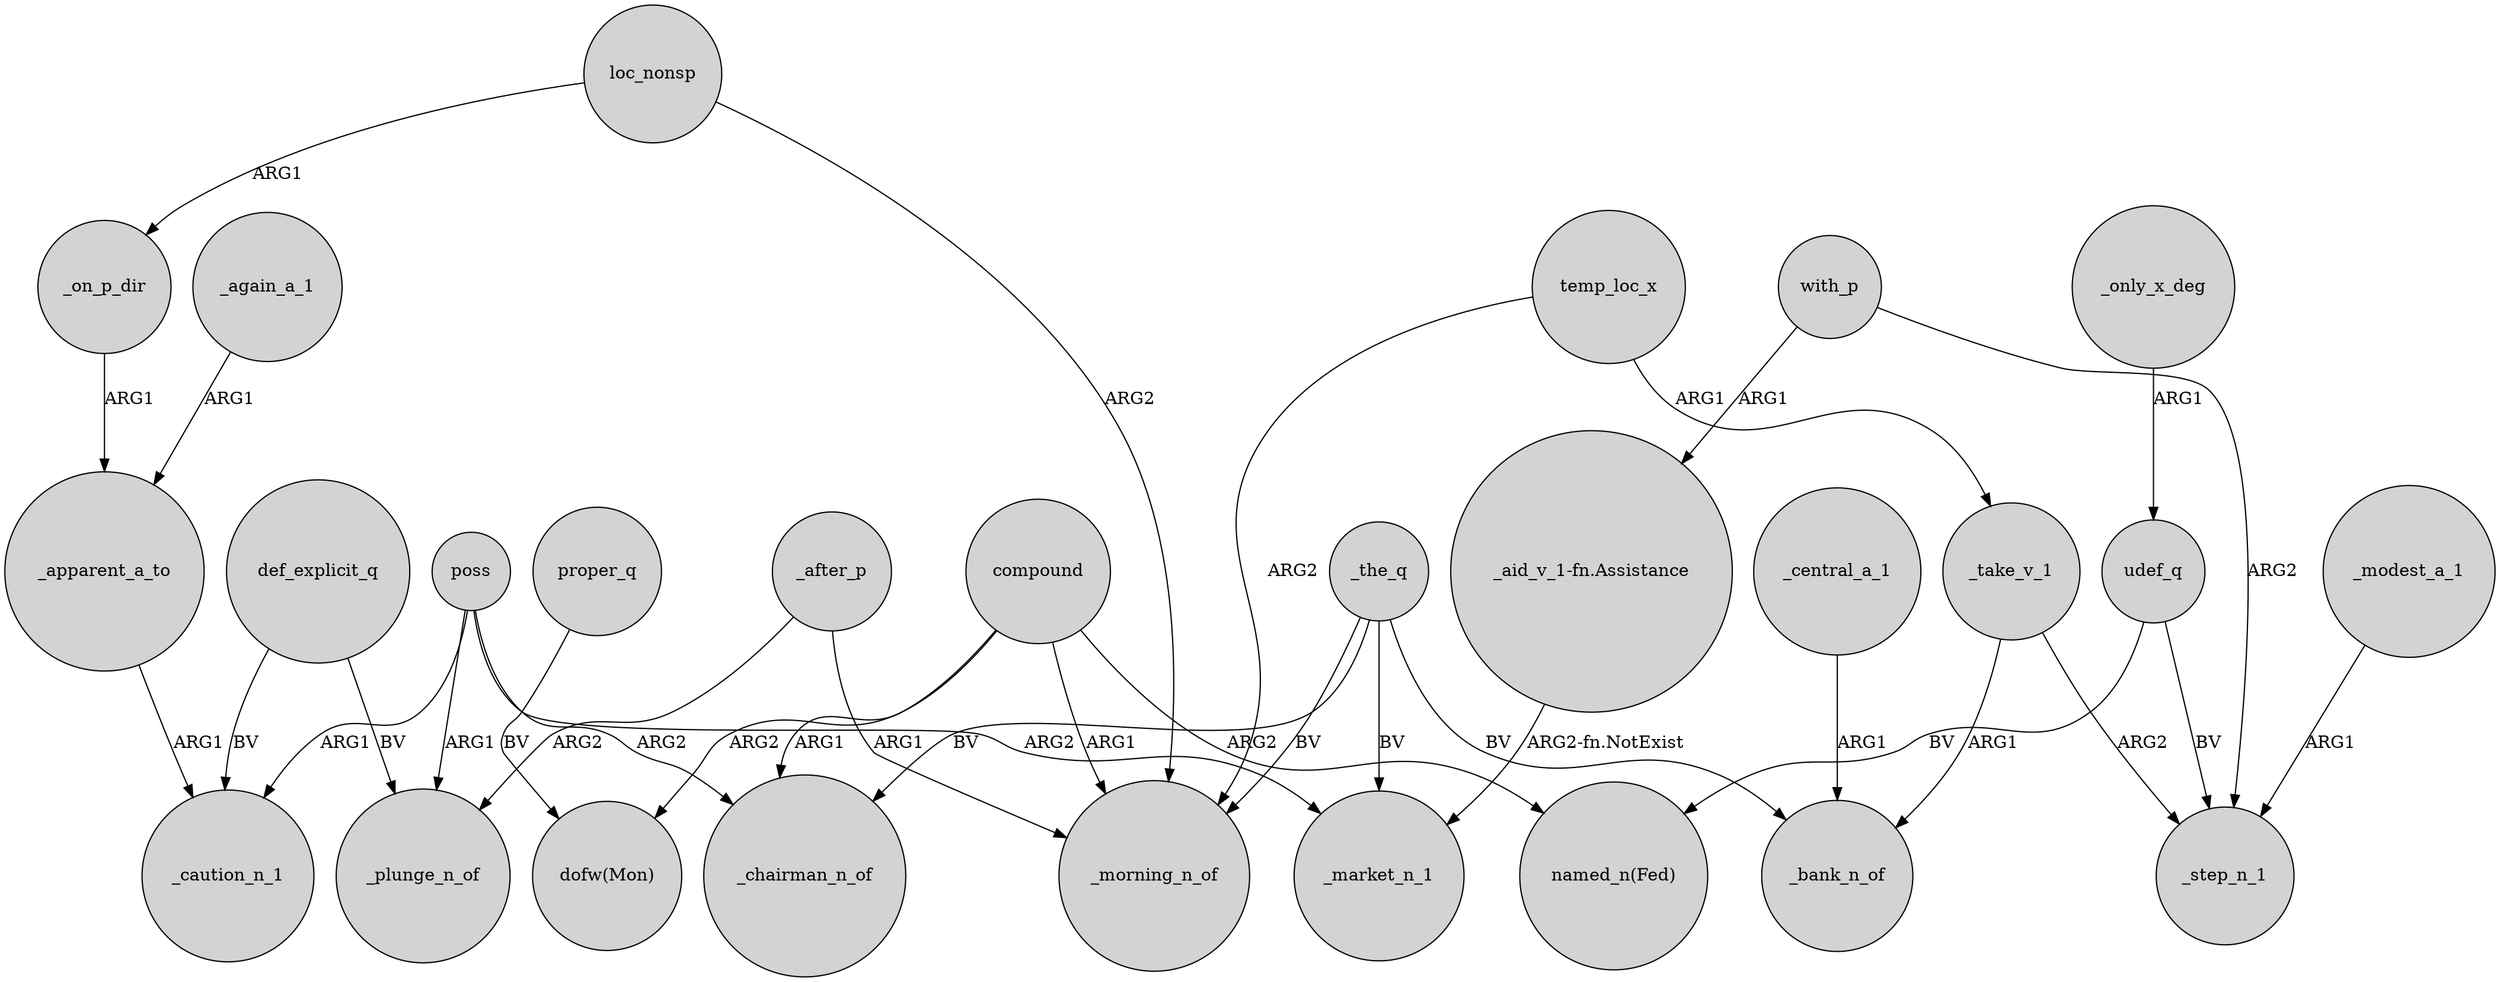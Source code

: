 digraph {
	node [shape=circle style=filled]
	_apparent_a_to -> _caution_n_1 [label=ARG1]
	_only_x_deg -> udef_q [label=ARG1]
	compound -> "dofw(Mon)" [label=ARG2]
	compound -> _chairman_n_of [label=ARG1]
	poss -> _caution_n_1 [label=ARG1]
	with_p -> _step_n_1 [label=ARG2]
	temp_loc_x -> _morning_n_of [label=ARG2]
	_the_q -> _morning_n_of [label=BV]
	_modest_a_1 -> _step_n_1 [label=ARG1]
	compound -> "named_n(Fed)" [label=ARG2]
	with_p -> "_aid_v_1-fn.Assistance" [label=ARG1]
	temp_loc_x -> _take_v_1 [label=ARG1]
	loc_nonsp -> _morning_n_of [label=ARG2]
	udef_q -> _step_n_1 [label=BV]
	poss -> _plunge_n_of [label=ARG1]
	def_explicit_q -> _plunge_n_of [label=BV]
	_the_q -> _bank_n_of [label=BV]
	poss -> _market_n_1 [label=ARG2]
	_central_a_1 -> _bank_n_of [label=ARG1]
	_the_q -> _chairman_n_of [label=BV]
	poss -> _chairman_n_of [label=ARG2]
	proper_q -> "dofw(Mon)" [label=BV]
	_on_p_dir -> _apparent_a_to [label=ARG1]
	udef_q -> "named_n(Fed)" [label=BV]
	compound -> _morning_n_of [label=ARG1]
	_after_p -> _plunge_n_of [label=ARG2]
	_after_p -> _morning_n_of [label=ARG1]
	_take_v_1 -> _step_n_1 [label=ARG2]
	_take_v_1 -> _bank_n_of [label=ARG1]
	"_aid_v_1-fn.Assistance" -> _market_n_1 [label="ARG2-fn.NotExist"]
	loc_nonsp -> _on_p_dir [label=ARG1]
	def_explicit_q -> _caution_n_1 [label=BV]
	_the_q -> _market_n_1 [label=BV]
	_again_a_1 -> _apparent_a_to [label=ARG1]
}
